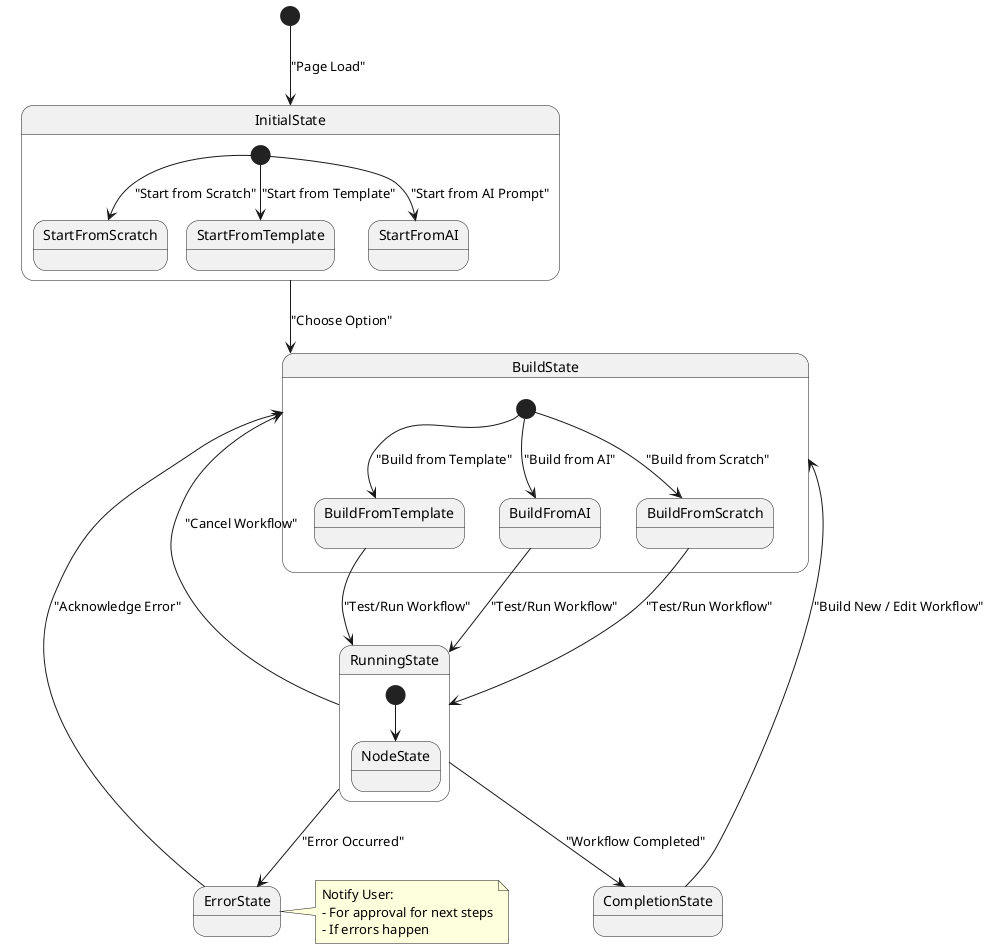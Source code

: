 @startuml

[*] --> InitialState : "Page Load"

state InitialState {
    [*] --> StartFromScratch : "Start from Scratch"
    [*] --> StartFromTemplate : "Start from Template"
    [*] --> StartFromAI : "Start from AI Prompt"
}

state BuildState {
    [*] --> BuildFromScratch : "Build from Scratch"
    [*] --> BuildFromTemplate : "Build from Template"
    [*] --> BuildFromAI : "Build from AI"
}

state RunningState {
    [*] --> NodeState
}

BuildFromScratch --> RunningState : "Test/Run Workflow"
BuildFromTemplate --> RunningState : "Test/Run Workflow"
BuildFromAI --> RunningState : "Test/Run Workflow"

RunningState --> ErrorState : "Error Occurred"
RunningState --> CompletionState : "Workflow Completed"
RunningState --> BuildState : "Cancel Workflow"

ErrorState --> BuildState : "Acknowledge Error"

CompletionState --> BuildState : "Build New / Edit Workflow"

InitialState --> BuildState : "Choose Option"

note right of ErrorState
  Notify User:
  - For approval for next steps
  - If errors happen
end note

@enduml
